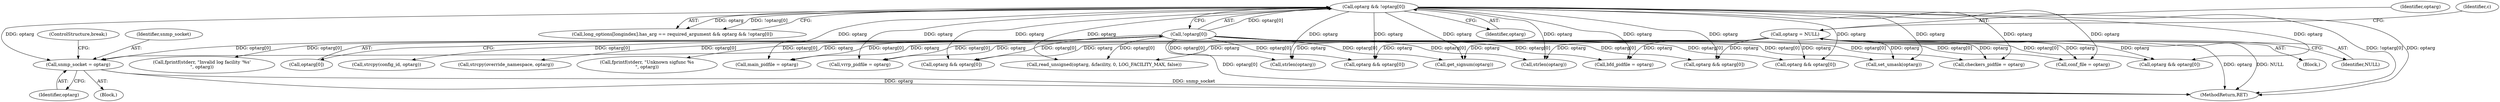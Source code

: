 digraph "0_keepalived_04f2d32871bb3b11d7dc024039952f2fe2750306@API" {
"1000509" [label="(Call,snmp_socket = optarg)"];
"1000180" [label="(Call,optarg && !optarg[0])"];
"1000182" [label="(Call,!optarg[0])"];
"1000190" [label="(Call,optarg = NULL)"];
"1000335" [label="(Call,fprintf(stderr, \"Invalid log facility '%s'\n\", optarg))"];
"1000183" [label="(Call,optarg[0])"];
"1000512" [label="(ControlStructure,break;)"];
"1000478" [label="(Call,main_pidfile = optarg)"];
"1000494" [label="(Call,vrrp_pidfile = optarg)"];
"1000510" [label="(Identifier,snmp_socket)"];
"1000559" [label="(Call,strcpy(config_id, optarg))"];
"1000509" [label="(Call,snmp_socket = optarg)"];
"1000545" [label="(Call,strcpy(override_namespace, optarg))"];
"1000172" [label="(Call,long_options[longindex].has_arg == required_argument && optarg && !optarg[0])"];
"1000518" [label="(Call,optarg && optarg[0])"];
"1000328" [label="(Call,read_unsigned(optarg, &facility, 0, LOG_FACILITY_MAX, false))"];
"1000511" [label="(Identifier,optarg)"];
"1000556" [label="(Call,strlen(optarg))"];
"1000606" [label="(Call,optarg && optarg[0])"];
"1000180" [label="(Call,optarg && !optarg[0])"];
"1000566" [label="(Call,get_signum(optarg))"];
"1000574" [label="(Call,fprintf(stderr, \"Unknown sigfunc %s\n\", optarg))"];
"1000186" [label="(Block,)"];
"1000542" [label="(Call,strlen(optarg))"];
"1000499" [label="(Call,bfd_pidfile = optarg)"];
"1000410" [label="(Call,optarg && optarg[0])"];
"1000181" [label="(Identifier,optarg)"];
"1000354" [label="(Call,optarg && optarg[0])"];
"1000384" [label="(Call,set_umask(optarg))"];
"1000192" [label="(Identifier,NULL)"];
"1000191" [label="(Identifier,optarg)"];
"1000190" [label="(Call,optarg = NULL)"];
"1000483" [label="(Call,checkers_pidfile = optarg)"];
"1000452" [label="(Call,conf_file = optarg)"];
"1000182" [label="(Call,!optarg[0])"];
"1000195" [label="(Block,)"];
"1000651" [label="(Call,optarg && optarg[0])"];
"1000194" [label="(Identifier,c)"];
"1000745" [label="(MethodReturn,RET)"];
"1000509" -> "1000195"  [label="AST: "];
"1000509" -> "1000511"  [label="CFG: "];
"1000510" -> "1000509"  [label="AST: "];
"1000511" -> "1000509"  [label="AST: "];
"1000512" -> "1000509"  [label="CFG: "];
"1000509" -> "1000745"  [label="DDG: optarg"];
"1000509" -> "1000745"  [label="DDG: snmp_socket"];
"1000180" -> "1000509"  [label="DDG: optarg"];
"1000190" -> "1000509"  [label="DDG: optarg"];
"1000182" -> "1000509"  [label="DDG: optarg[0]"];
"1000180" -> "1000172"  [label="AST: "];
"1000180" -> "1000181"  [label="CFG: "];
"1000180" -> "1000182"  [label="CFG: "];
"1000181" -> "1000180"  [label="AST: "];
"1000182" -> "1000180"  [label="AST: "];
"1000172" -> "1000180"  [label="CFG: "];
"1000180" -> "1000745"  [label="DDG: !optarg[0]"];
"1000180" -> "1000745"  [label="DDG: optarg"];
"1000180" -> "1000172"  [label="DDG: optarg"];
"1000180" -> "1000172"  [label="DDG: !optarg[0]"];
"1000182" -> "1000180"  [label="DDG: optarg[0]"];
"1000180" -> "1000328"  [label="DDG: optarg"];
"1000180" -> "1000354"  [label="DDG: optarg"];
"1000180" -> "1000384"  [label="DDG: optarg"];
"1000180" -> "1000410"  [label="DDG: optarg"];
"1000180" -> "1000452"  [label="DDG: optarg"];
"1000180" -> "1000478"  [label="DDG: optarg"];
"1000180" -> "1000483"  [label="DDG: optarg"];
"1000180" -> "1000494"  [label="DDG: optarg"];
"1000180" -> "1000499"  [label="DDG: optarg"];
"1000180" -> "1000518"  [label="DDG: optarg"];
"1000180" -> "1000542"  [label="DDG: optarg"];
"1000180" -> "1000556"  [label="DDG: optarg"];
"1000180" -> "1000566"  [label="DDG: optarg"];
"1000180" -> "1000606"  [label="DDG: optarg"];
"1000180" -> "1000651"  [label="DDG: optarg"];
"1000182" -> "1000183"  [label="CFG: "];
"1000183" -> "1000182"  [label="AST: "];
"1000182" -> "1000745"  [label="DDG: optarg[0]"];
"1000182" -> "1000328"  [label="DDG: optarg[0]"];
"1000182" -> "1000335"  [label="DDG: optarg[0]"];
"1000182" -> "1000354"  [label="DDG: optarg[0]"];
"1000182" -> "1000384"  [label="DDG: optarg[0]"];
"1000182" -> "1000410"  [label="DDG: optarg[0]"];
"1000182" -> "1000452"  [label="DDG: optarg[0]"];
"1000182" -> "1000478"  [label="DDG: optarg[0]"];
"1000182" -> "1000483"  [label="DDG: optarg[0]"];
"1000182" -> "1000494"  [label="DDG: optarg[0]"];
"1000182" -> "1000499"  [label="DDG: optarg[0]"];
"1000182" -> "1000518"  [label="DDG: optarg[0]"];
"1000182" -> "1000542"  [label="DDG: optarg[0]"];
"1000182" -> "1000545"  [label="DDG: optarg[0]"];
"1000182" -> "1000556"  [label="DDG: optarg[0]"];
"1000182" -> "1000559"  [label="DDG: optarg[0]"];
"1000182" -> "1000566"  [label="DDG: optarg[0]"];
"1000182" -> "1000574"  [label="DDG: optarg[0]"];
"1000182" -> "1000606"  [label="DDG: optarg[0]"];
"1000182" -> "1000651"  [label="DDG: optarg[0]"];
"1000190" -> "1000186"  [label="AST: "];
"1000190" -> "1000192"  [label="CFG: "];
"1000191" -> "1000190"  [label="AST: "];
"1000192" -> "1000190"  [label="AST: "];
"1000194" -> "1000190"  [label="CFG: "];
"1000190" -> "1000745"  [label="DDG: optarg"];
"1000190" -> "1000745"  [label="DDG: NULL"];
"1000190" -> "1000328"  [label="DDG: optarg"];
"1000190" -> "1000354"  [label="DDG: optarg"];
"1000190" -> "1000384"  [label="DDG: optarg"];
"1000190" -> "1000410"  [label="DDG: optarg"];
"1000190" -> "1000452"  [label="DDG: optarg"];
"1000190" -> "1000478"  [label="DDG: optarg"];
"1000190" -> "1000483"  [label="DDG: optarg"];
"1000190" -> "1000494"  [label="DDG: optarg"];
"1000190" -> "1000499"  [label="DDG: optarg"];
"1000190" -> "1000518"  [label="DDG: optarg"];
"1000190" -> "1000542"  [label="DDG: optarg"];
"1000190" -> "1000556"  [label="DDG: optarg"];
"1000190" -> "1000566"  [label="DDG: optarg"];
"1000190" -> "1000606"  [label="DDG: optarg"];
"1000190" -> "1000651"  [label="DDG: optarg"];
}
